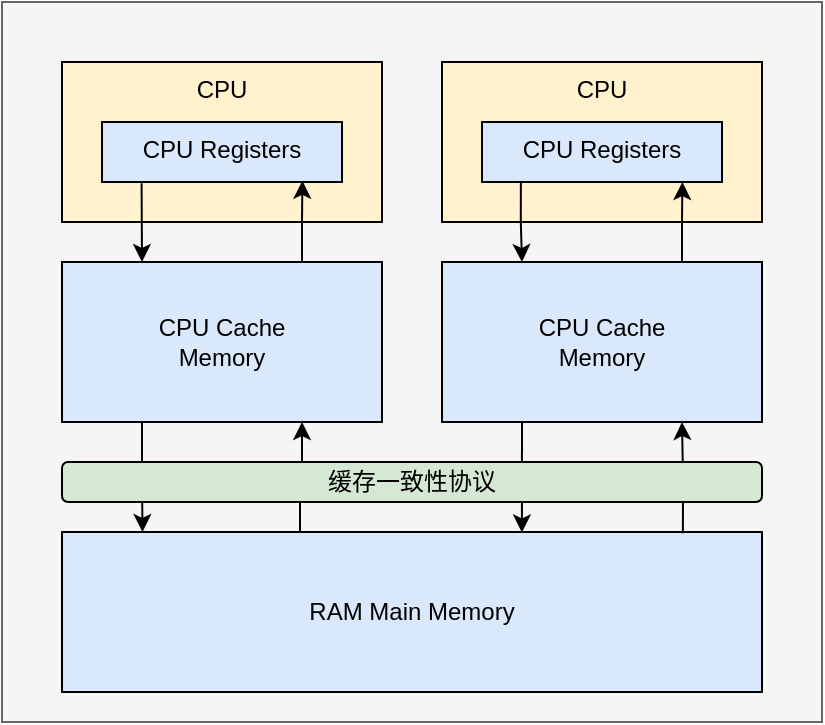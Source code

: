 <mxfile version="15.4.0" type="device"><diagram id="iDdKM3JRWNMmXkIo5bvO" name="物理内存模型"><mxGraphModel dx="510" dy="453" grid="1" gridSize="10" guides="1" tooltips="1" connect="1" arrows="1" fold="1" page="1" pageScale="1" pageWidth="827" pageHeight="1169" math="0" shadow="0"><root><mxCell id="0"/><mxCell id="1" parent="0"/><mxCell id="BfOXznUtY8RzGPaKuPAe-1" value="" style="rounded=0;whiteSpace=wrap;html=1;fillColor=#f5f5f5;strokeColor=#666666;fontColor=#333333;" vertex="1" parent="1"><mxGeometry x="210" y="280" width="410" height="360" as="geometry"/></mxCell><mxCell id="BfOXznUtY8RzGPaKuPAe-2" value="CPU" style="rounded=0;whiteSpace=wrap;html=1;verticalAlign=top;fillColor=#fff2cc;strokeColor=default;" vertex="1" parent="1"><mxGeometry x="240" y="310" width="160" height="80" as="geometry"/></mxCell><mxCell id="BfOXznUtY8RzGPaKuPAe-3" value="CPU Registers" style="rounded=0;whiteSpace=wrap;html=1;verticalAlign=top;fillColor=#dae8fc;strokeColor=default;" vertex="1" parent="1"><mxGeometry x="260" y="340" width="120" height="30" as="geometry"/></mxCell><mxCell id="BfOXznUtY8RzGPaKuPAe-10" style="edgeStyle=orthogonalEdgeStyle;rounded=0;orthogonalLoop=1;jettySize=auto;html=1;exitX=0.75;exitY=0;exitDx=0;exitDy=0;entryX=0.835;entryY=0.98;entryDx=0;entryDy=0;entryPerimeter=0;" edge="1" parent="1" source="BfOXznUtY8RzGPaKuPAe-4" target="BfOXznUtY8RzGPaKuPAe-3"><mxGeometry relative="1" as="geometry"/></mxCell><mxCell id="BfOXznUtY8RzGPaKuPAe-11" style="edgeStyle=orthogonalEdgeStyle;rounded=0;orthogonalLoop=1;jettySize=auto;html=1;exitX=0.25;exitY=1;exitDx=0;exitDy=0;entryX=0.115;entryY=0;entryDx=0;entryDy=0;entryPerimeter=0;" edge="1" parent="1" source="BfOXznUtY8RzGPaKuPAe-4" target="BfOXznUtY8RzGPaKuPAe-5"><mxGeometry relative="1" as="geometry"/></mxCell><mxCell id="BfOXznUtY8RzGPaKuPAe-12" style="edgeStyle=orthogonalEdgeStyle;rounded=0;orthogonalLoop=1;jettySize=auto;html=1;exitX=0.34;exitY=0.008;exitDx=0;exitDy=0;entryX=0.75;entryY=1;entryDx=0;entryDy=0;exitPerimeter=0;" edge="1" parent="1" source="BfOXznUtY8RzGPaKuPAe-5" target="BfOXznUtY8RzGPaKuPAe-4"><mxGeometry relative="1" as="geometry"/></mxCell><mxCell id="BfOXznUtY8RzGPaKuPAe-13" style="edgeStyle=orthogonalEdgeStyle;rounded=0;orthogonalLoop=1;jettySize=auto;html=1;exitX=0.165;exitY=1.02;exitDx=0;exitDy=0;entryX=0.25;entryY=0;entryDx=0;entryDy=0;exitPerimeter=0;" edge="1" parent="1" source="BfOXznUtY8RzGPaKuPAe-3" target="BfOXznUtY8RzGPaKuPAe-4"><mxGeometry relative="1" as="geometry"/></mxCell><mxCell id="BfOXznUtY8RzGPaKuPAe-4" value="CPU Cache&lt;br&gt;Memory" style="rounded=0;whiteSpace=wrap;html=1;verticalAlign=middle;fillColor=#dae8fc;strokeColor=default;" vertex="1" parent="1"><mxGeometry x="240" y="410" width="160" height="80" as="geometry"/></mxCell><mxCell id="BfOXznUtY8RzGPaKuPAe-5" value="RAM Main Memory" style="rounded=0;whiteSpace=wrap;html=1;verticalAlign=middle;fillColor=#dae8fc;strokeColor=default;" vertex="1" parent="1"><mxGeometry x="240" y="545" width="350" height="80" as="geometry"/></mxCell><mxCell id="BfOXznUtY8RzGPaKuPAe-16" style="edgeStyle=orthogonalEdgeStyle;rounded=0;orthogonalLoop=1;jettySize=auto;html=1;exitX=0.25;exitY=1;exitDx=0;exitDy=0;entryX=0.657;entryY=0.003;entryDx=0;entryDy=0;entryPerimeter=0;" edge="1" parent="1" source="BfOXznUtY8RzGPaKuPAe-6" target="BfOXznUtY8RzGPaKuPAe-5"><mxGeometry relative="1" as="geometry"/></mxCell><mxCell id="BfOXznUtY8RzGPaKuPAe-17" style="edgeStyle=orthogonalEdgeStyle;rounded=0;orthogonalLoop=1;jettySize=auto;html=1;exitX=0.887;exitY=0.008;exitDx=0;exitDy=0;entryX=0.75;entryY=1;entryDx=0;entryDy=0;exitPerimeter=0;" edge="1" parent="1" source="BfOXznUtY8RzGPaKuPAe-5" target="BfOXznUtY8RzGPaKuPAe-6"><mxGeometry relative="1" as="geometry"/></mxCell><mxCell id="BfOXznUtY8RzGPaKuPAe-6" value="CPU Cache&lt;br&gt;Memory" style="rounded=0;whiteSpace=wrap;html=1;verticalAlign=middle;fillColor=#dae8fc;strokeColor=default;" vertex="1" parent="1"><mxGeometry x="430" y="410" width="160" height="80" as="geometry"/></mxCell><mxCell id="BfOXznUtY8RzGPaKuPAe-7" value="CPU" style="rounded=0;whiteSpace=wrap;html=1;verticalAlign=top;fillColor=#fff2cc;strokeColor=default;" vertex="1" parent="1"><mxGeometry x="430" y="310" width="160" height="80" as="geometry"/></mxCell><mxCell id="BfOXznUtY8RzGPaKuPAe-8" value="CPU Registers" style="rounded=0;whiteSpace=wrap;html=1;verticalAlign=top;fillColor=#dae8fc;strokeColor=default;" vertex="1" parent="1"><mxGeometry x="450" y="340" width="120" height="30" as="geometry"/></mxCell><mxCell id="BfOXznUtY8RzGPaKuPAe-14" style="edgeStyle=orthogonalEdgeStyle;rounded=0;orthogonalLoop=1;jettySize=auto;html=1;exitX=0.162;exitY=0.993;exitDx=0;exitDy=0;entryX=0.25;entryY=0;entryDx=0;entryDy=0;exitPerimeter=0;" edge="1" parent="1" source="BfOXznUtY8RzGPaKuPAe-8" target="BfOXznUtY8RzGPaKuPAe-6"><mxGeometry relative="1" as="geometry"/></mxCell><mxCell id="BfOXznUtY8RzGPaKuPAe-15" style="edgeStyle=orthogonalEdgeStyle;rounded=0;orthogonalLoop=1;jettySize=auto;html=1;exitX=0.75;exitY=0;exitDx=0;exitDy=0;entryX=0.835;entryY=1;entryDx=0;entryDy=0;entryPerimeter=0;" edge="1" parent="1" source="BfOXznUtY8RzGPaKuPAe-6" target="BfOXznUtY8RzGPaKuPAe-8"><mxGeometry relative="1" as="geometry"/></mxCell><mxCell id="BfOXznUtY8RzGPaKuPAe-18" value="缓存一致性协议" style="rounded=1;whiteSpace=wrap;html=1;strokeColor=default;verticalAlign=middle;fillColor=#d5e8d4;" vertex="1" parent="1"><mxGeometry x="240" y="510" width="350" height="20" as="geometry"/></mxCell></root></mxGraphModel></diagram></mxfile>